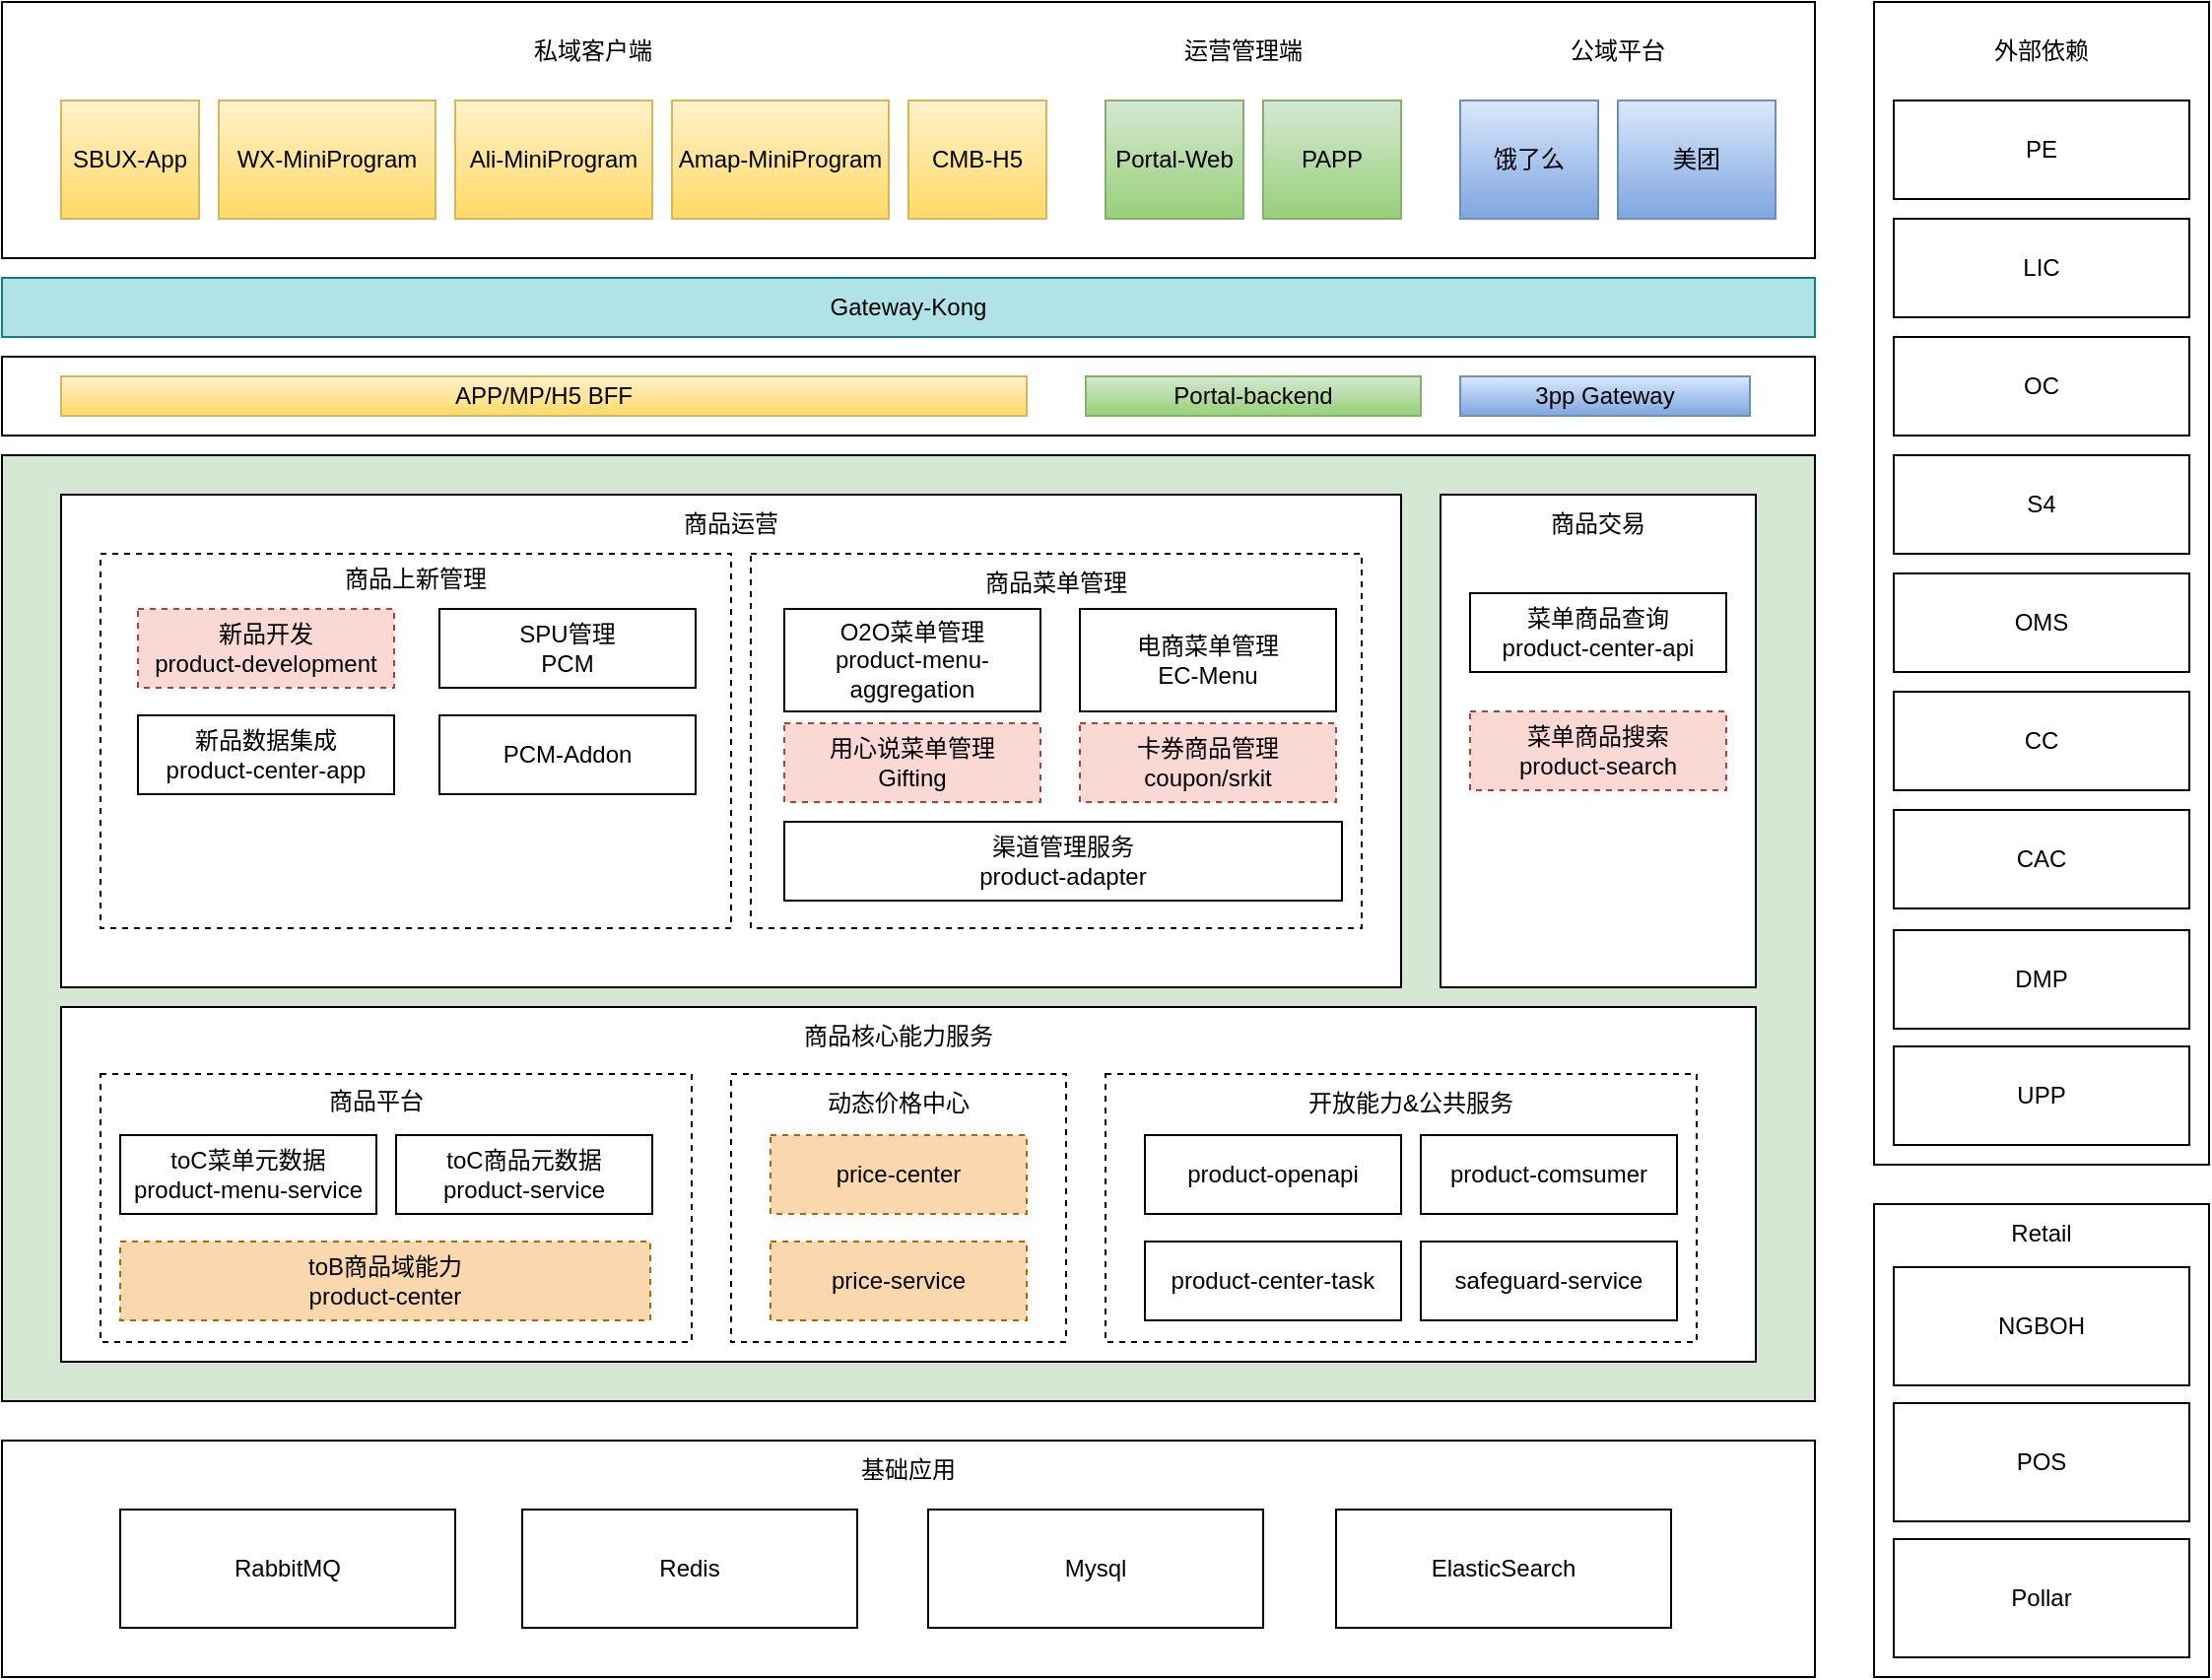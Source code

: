 <mxfile version="24.7.1" type="github">
  <diagram name="第 1 页" id="tmOE7NUKMIHg2Yb3rgT3">
    <mxGraphModel dx="1026" dy="604" grid="1" gridSize="10" guides="1" tooltips="1" connect="1" arrows="1" fold="1" page="1" pageScale="1" pageWidth="827" pageHeight="1169" math="0" shadow="0">
      <root>
        <mxCell id="0" />
        <mxCell id="1" parent="0" />
        <mxCell id="Do43LteANP22lVTqNA3v-1" value="" style="rounded=0;whiteSpace=wrap;html=1;fillColor=#D5E8D4;" parent="1" vertex="1">
          <mxGeometry x="150" y="260" width="920" height="480" as="geometry" />
        </mxCell>
        <mxCell id="Do43LteANP22lVTqNA3v-2" value="" style="rounded=0;whiteSpace=wrap;html=1;" parent="1" vertex="1">
          <mxGeometry x="880" y="280" width="160" height="250" as="geometry" />
        </mxCell>
        <mxCell id="Do43LteANP22lVTqNA3v-3" value="" style="rounded=0;whiteSpace=wrap;html=1;" parent="1" vertex="1">
          <mxGeometry x="180" y="280" width="680" height="250" as="geometry" />
        </mxCell>
        <mxCell id="Do43LteANP22lVTqNA3v-12" value="" style="rounded=0;whiteSpace=wrap;html=1;" parent="1" vertex="1">
          <mxGeometry x="180" y="540" width="860" height="180" as="geometry" />
        </mxCell>
        <mxCell id="Do43LteANP22lVTqNA3v-15" value="" style="rounded=0;whiteSpace=wrap;html=1;" parent="1" vertex="1">
          <mxGeometry x="150" y="760" width="920" height="120" as="geometry" />
        </mxCell>
        <mxCell id="Do43LteANP22lVTqNA3v-16" value="RabbitMQ" style="rounded=0;whiteSpace=wrap;html=1;" parent="1" vertex="1">
          <mxGeometry x="210" y="795" width="170" height="60" as="geometry" />
        </mxCell>
        <mxCell id="Do43LteANP22lVTqNA3v-17" value="Redis" style="rounded=0;whiteSpace=wrap;html=1;" parent="1" vertex="1">
          <mxGeometry x="414" y="795" width="170" height="60" as="geometry" />
        </mxCell>
        <mxCell id="Do43LteANP22lVTqNA3v-18" value="Mysql" style="rounded=0;whiteSpace=wrap;html=1;" parent="1" vertex="1">
          <mxGeometry x="620" y="795" width="170" height="60" as="geometry" />
        </mxCell>
        <mxCell id="Do43LteANP22lVTqNA3v-19" value="ElasticSearch" style="rounded=0;whiteSpace=wrap;html=1;" parent="1" vertex="1">
          <mxGeometry x="827" y="795" width="170" height="60" as="geometry" />
        </mxCell>
        <mxCell id="Do43LteANP22lVTqNA3v-20" value="商品运营" style="text;html=1;align=center;verticalAlign=middle;whiteSpace=wrap;rounded=0;" parent="1" vertex="1">
          <mxGeometry x="470" y="280" width="100" height="30" as="geometry" />
        </mxCell>
        <mxCell id="Do43LteANP22lVTqNA3v-21" value="商品交易" style="text;html=1;align=center;verticalAlign=middle;whiteSpace=wrap;rounded=0;" parent="1" vertex="1">
          <mxGeometry x="910" y="280" width="100" height="30" as="geometry" />
        </mxCell>
        <mxCell id="Do43LteANP22lVTqNA3v-22" value="商品核心能力服务" style="text;html=1;align=center;verticalAlign=middle;whiteSpace=wrap;rounded=0;" parent="1" vertex="1">
          <mxGeometry x="555" y="540" width="100" height="30" as="geometry" />
        </mxCell>
        <mxCell id="Do43LteANP22lVTqNA3v-23" value="基础应用" style="text;html=1;align=center;verticalAlign=middle;whiteSpace=wrap;rounded=0;" parent="1" vertex="1">
          <mxGeometry x="560" y="760" width="100" height="30" as="geometry" />
        </mxCell>
        <mxCell id="Do43LteANP22lVTqNA3v-24" value="" style="rounded=0;whiteSpace=wrap;html=1;" parent="1" vertex="1">
          <mxGeometry x="150" y="30" width="920" height="130" as="geometry" />
        </mxCell>
        <mxCell id="Do43LteANP22lVTqNA3v-25" value="SBUX-App" style="rounded=0;whiteSpace=wrap;html=1;fillColor=#fff2cc;gradientColor=#ffd966;strokeColor=#d6b656;" parent="1" vertex="1">
          <mxGeometry x="180" y="80" width="70" height="60" as="geometry" />
        </mxCell>
        <mxCell id="Do43LteANP22lVTqNA3v-26" value="WX-MiniProgram" style="rounded=0;whiteSpace=wrap;html=1;fillColor=#fff2cc;gradientColor=#ffd966;strokeColor=#d6b656;" parent="1" vertex="1">
          <mxGeometry x="260" y="80" width="110" height="60" as="geometry" />
        </mxCell>
        <mxCell id="Do43LteANP22lVTqNA3v-27" value="Ali-MiniProgram" style="rounded=0;whiteSpace=wrap;html=1;fillColor=#fff2cc;gradientColor=#ffd966;strokeColor=#d6b656;" parent="1" vertex="1">
          <mxGeometry x="380" y="80" width="100" height="60" as="geometry" />
        </mxCell>
        <mxCell id="Do43LteANP22lVTqNA3v-28" value="Amap-MiniProgram" style="rounded=0;whiteSpace=wrap;html=1;fillColor=#fff2cc;gradientColor=#ffd966;strokeColor=#d6b656;" parent="1" vertex="1">
          <mxGeometry x="490" y="80" width="110" height="60" as="geometry" />
        </mxCell>
        <mxCell id="Do43LteANP22lVTqNA3v-29" value="CMB-H5" style="rounded=0;whiteSpace=wrap;html=1;fillColor=#fff2cc;gradientColor=#ffd966;strokeColor=#d6b656;" parent="1" vertex="1">
          <mxGeometry x="610" y="80" width="70" height="60" as="geometry" />
        </mxCell>
        <mxCell id="Do43LteANP22lVTqNA3v-30" value="Gateway-Kong" style="rounded=0;whiteSpace=wrap;html=1;fillColor=#b0e3e6;strokeColor=#0e8088;" parent="1" vertex="1">
          <mxGeometry x="150" y="170" width="920" height="30" as="geometry" />
        </mxCell>
        <mxCell id="Do43LteANP22lVTqNA3v-31" value="" style="rounded=0;whiteSpace=wrap;html=1;" parent="1" vertex="1">
          <mxGeometry x="150" y="210" width="920" height="40" as="geometry" />
        </mxCell>
        <mxCell id="Do43LteANP22lVTqNA3v-32" value="APP/MP/H5 BFF" style="rounded=0;whiteSpace=wrap;html=1;fillColor=#fff2cc;gradientColor=#ffd966;strokeColor=#d6b656;" parent="1" vertex="1">
          <mxGeometry x="180" y="220" width="490" height="20" as="geometry" />
        </mxCell>
        <mxCell id="Do43LteANP22lVTqNA3v-33" value="Portal-backend" style="rounded=0;whiteSpace=wrap;html=1;fillColor=#d5e8d4;gradientColor=#97d077;strokeColor=#82b366;" parent="1" vertex="1">
          <mxGeometry x="700" y="220" width="170" height="20" as="geometry" />
        </mxCell>
        <mxCell id="Do43LteANP22lVTqNA3v-34" value="3pp Gateway" style="rounded=0;whiteSpace=wrap;html=1;fillColor=#dae8fc;gradientColor=#7ea6e0;strokeColor=#6c8ebf;" parent="1" vertex="1">
          <mxGeometry x="890" y="220" width="147" height="20" as="geometry" />
        </mxCell>
        <mxCell id="Do43LteANP22lVTqNA3v-35" value="Portal-Web" style="rounded=0;whiteSpace=wrap;html=1;fillColor=#d5e8d4;gradientColor=#97d077;strokeColor=#82b366;" parent="1" vertex="1">
          <mxGeometry x="710" y="80" width="70" height="60" as="geometry" />
        </mxCell>
        <mxCell id="Do43LteANP22lVTqNA3v-36" value="饿了么" style="rounded=0;whiteSpace=wrap;html=1;fillColor=#dae8fc;gradientColor=#7ea6e0;strokeColor=#6c8ebf;" parent="1" vertex="1">
          <mxGeometry x="890" y="80" width="70" height="60" as="geometry" />
        </mxCell>
        <mxCell id="Do43LteANP22lVTqNA3v-37" value="美团" style="rounded=0;whiteSpace=wrap;html=1;fillColor=#dae8fc;gradientColor=#7ea6e0;strokeColor=#6c8ebf;" parent="1" vertex="1">
          <mxGeometry x="970" y="80" width="80" height="60" as="geometry" />
        </mxCell>
        <mxCell id="Do43LteANP22lVTqNA3v-38" value="" style="rounded=0;whiteSpace=wrap;html=1;" parent="1" vertex="1">
          <mxGeometry x="1100" y="30" width="170" height="590" as="geometry" />
        </mxCell>
        <mxCell id="Do43LteANP22lVTqNA3v-39" value="" style="rounded=0;whiteSpace=wrap;html=1;" parent="1" vertex="1">
          <mxGeometry x="1100" y="640" width="170" height="240" as="geometry" />
        </mxCell>
        <mxCell id="Do43LteANP22lVTqNA3v-40" value="NGBOH" style="rounded=0;whiteSpace=wrap;html=1;" parent="1" vertex="1">
          <mxGeometry x="1110" y="672" width="150" height="60" as="geometry" />
        </mxCell>
        <mxCell id="Do43LteANP22lVTqNA3v-41" value="Pollar" style="rounded=0;whiteSpace=wrap;html=1;" parent="1" vertex="1">
          <mxGeometry x="1110" y="810" width="150" height="60" as="geometry" />
        </mxCell>
        <mxCell id="Do43LteANP22lVTqNA3v-42" value="PE" style="rounded=0;whiteSpace=wrap;html=1;" parent="1" vertex="1">
          <mxGeometry x="1110" y="80" width="150" height="50" as="geometry" />
        </mxCell>
        <mxCell id="Do43LteANP22lVTqNA3v-43" value="LIC" style="rounded=0;whiteSpace=wrap;html=1;" parent="1" vertex="1">
          <mxGeometry x="1110" y="140" width="150" height="50" as="geometry" />
        </mxCell>
        <mxCell id="Do43LteANP22lVTqNA3v-44" value="OC" style="rounded=0;whiteSpace=wrap;html=1;" parent="1" vertex="1">
          <mxGeometry x="1110" y="200" width="150" height="50" as="geometry" />
        </mxCell>
        <mxCell id="Do43LteANP22lVTqNA3v-45" value="S4" style="rounded=0;whiteSpace=wrap;html=1;" parent="1" vertex="1">
          <mxGeometry x="1110" y="260" width="150" height="50" as="geometry" />
        </mxCell>
        <mxCell id="Do43LteANP22lVTqNA3v-46" value="OMS" style="rounded=0;whiteSpace=wrap;html=1;" parent="1" vertex="1">
          <mxGeometry x="1110" y="320" width="150" height="50" as="geometry" />
        </mxCell>
        <mxCell id="Do43LteANP22lVTqNA3v-47" value="CC" style="rounded=0;whiteSpace=wrap;html=1;" parent="1" vertex="1">
          <mxGeometry x="1110" y="380" width="150" height="50" as="geometry" />
        </mxCell>
        <mxCell id="Do43LteANP22lVTqNA3v-48" value="CAC" style="rounded=0;whiteSpace=wrap;html=1;" parent="1" vertex="1">
          <mxGeometry x="1110" y="440" width="150" height="50" as="geometry" />
        </mxCell>
        <mxCell id="Do43LteANP22lVTqNA3v-49" value="DMP" style="rounded=0;whiteSpace=wrap;html=1;" parent="1" vertex="1">
          <mxGeometry x="1110" y="501" width="150" height="50" as="geometry" />
        </mxCell>
        <mxCell id="Do43LteANP22lVTqNA3v-50" value="私域客户端" style="text;html=1;align=center;verticalAlign=middle;whiteSpace=wrap;rounded=0;" parent="1" vertex="1">
          <mxGeometry x="400" y="40" width="100" height="30" as="geometry" />
        </mxCell>
        <mxCell id="Do43LteANP22lVTqNA3v-51" value="运营管理端" style="text;html=1;align=center;verticalAlign=middle;whiteSpace=wrap;rounded=0;" parent="1" vertex="1">
          <mxGeometry x="730" y="40" width="100" height="30" as="geometry" />
        </mxCell>
        <mxCell id="Do43LteANP22lVTqNA3v-52" value="公域平台" style="text;html=1;align=center;verticalAlign=middle;whiteSpace=wrap;rounded=0;" parent="1" vertex="1">
          <mxGeometry x="920" y="40" width="100" height="30" as="geometry" />
        </mxCell>
        <mxCell id="Do43LteANP22lVTqNA3v-53" value="PAPP" style="rounded=0;whiteSpace=wrap;html=1;fillColor=#d5e8d4;gradientColor=#97d077;strokeColor=#82b366;" parent="1" vertex="1">
          <mxGeometry x="790" y="80" width="70" height="60" as="geometry" />
        </mxCell>
        <mxCell id="Do43LteANP22lVTqNA3v-54" value="外部依赖" style="text;html=1;align=center;verticalAlign=middle;whiteSpace=wrap;rounded=0;" parent="1" vertex="1">
          <mxGeometry x="1135" y="40" width="100" height="30" as="geometry" />
        </mxCell>
        <mxCell id="Do43LteANP22lVTqNA3v-55" value="UPP" style="rounded=0;whiteSpace=wrap;html=1;" parent="1" vertex="1">
          <mxGeometry x="1110" y="560" width="150" height="50" as="geometry" />
        </mxCell>
        <mxCell id="Do43LteANP22lVTqNA3v-58" value="Retail" style="text;html=1;align=center;verticalAlign=middle;whiteSpace=wrap;rounded=0;" parent="1" vertex="1">
          <mxGeometry x="1135" y="640" width="100" height="30" as="geometry" />
        </mxCell>
        <mxCell id="LtyICD8R8VulGxjnEohn-11" value="" style="rounded=0;whiteSpace=wrap;html=1;dashed=1;" parent="1" vertex="1">
          <mxGeometry x="200" y="574" width="300" height="136" as="geometry" />
        </mxCell>
        <mxCell id="Do43LteANP22lVTqNA3v-13" value="toB商品域能力&lt;br&gt;product-center" style="rounded=0;whiteSpace=wrap;html=1;dashed=1;fillColor=#fad7ac;strokeColor=#b46504;" parent="1" vertex="1">
          <mxGeometry x="210" y="659" width="269" height="40" as="geometry" />
        </mxCell>
        <mxCell id="Do43LteANP22lVTqNA3v-14" value="toC商品元数据&lt;br&gt;product-service" style="rounded=0;whiteSpace=wrap;html=1;" parent="1" vertex="1">
          <mxGeometry x="350" y="605" width="130" height="40" as="geometry" />
        </mxCell>
        <mxCell id="LtyICD8R8VulGxjnEohn-4" value="toC菜单元数据&lt;br&gt;product-menu-service" style="rounded=0;whiteSpace=wrap;html=1;" parent="1" vertex="1">
          <mxGeometry x="210" y="605" width="130" height="40" as="geometry" />
        </mxCell>
        <mxCell id="LtyICD8R8VulGxjnEohn-12" value="" style="rounded=0;whiteSpace=wrap;html=1;dashed=1;" parent="1" vertex="1">
          <mxGeometry x="520" y="574" width="170" height="136" as="geometry" />
        </mxCell>
        <mxCell id="LtyICD8R8VulGxjnEohn-5" value="price-center" style="rounded=0;whiteSpace=wrap;html=1;fillColor=#fad7ac;strokeColor=#b46504;dashed=1;" parent="1" vertex="1">
          <mxGeometry x="540" y="605" width="130" height="40" as="geometry" />
        </mxCell>
        <mxCell id="LtyICD8R8VulGxjnEohn-6" value="price-service" style="rounded=0;whiteSpace=wrap;html=1;fillColor=#fad7ac;strokeColor=#b46504;dashed=1;" parent="1" vertex="1">
          <mxGeometry x="540" y="659" width="130" height="40" as="geometry" />
        </mxCell>
        <mxCell id="LtyICD8R8VulGxjnEohn-13" value="" style="rounded=0;whiteSpace=wrap;html=1;dashed=1;" parent="1" vertex="1">
          <mxGeometry x="710" y="574" width="300" height="136" as="geometry" />
        </mxCell>
        <mxCell id="LtyICD8R8VulGxjnEohn-7" value="product-openapi" style="rounded=0;whiteSpace=wrap;html=1;" parent="1" vertex="1">
          <mxGeometry x="730" y="605" width="130" height="40" as="geometry" />
        </mxCell>
        <mxCell id="LtyICD8R8VulGxjnEohn-8" value="product-comsumer" style="rounded=0;whiteSpace=wrap;html=1;" parent="1" vertex="1">
          <mxGeometry x="870" y="605" width="130" height="40" as="geometry" />
        </mxCell>
        <mxCell id="LtyICD8R8VulGxjnEohn-9" value="product-center-task" style="rounded=0;whiteSpace=wrap;html=1;" parent="1" vertex="1">
          <mxGeometry x="730" y="659" width="130" height="40" as="geometry" />
        </mxCell>
        <mxCell id="LtyICD8R8VulGxjnEohn-10" value="safeguard-service" style="rounded=0;whiteSpace=wrap;html=1;" parent="1" vertex="1">
          <mxGeometry x="870" y="659" width="130" height="40" as="geometry" />
        </mxCell>
        <mxCell id="LtyICD8R8VulGxjnEohn-14" value="菜单商品查询&lt;br&gt;product-center-api" style="rounded=0;whiteSpace=wrap;html=1;" parent="1" vertex="1">
          <mxGeometry x="895" y="330" width="130" height="40" as="geometry" />
        </mxCell>
        <mxCell id="LtyICD8R8VulGxjnEohn-16" value="菜单商品搜索&lt;br&gt;product-search" style="rounded=0;whiteSpace=wrap;html=1;fillColor=#fad9d5;strokeColor=#ae4132;dashed=1;" parent="1" vertex="1">
          <mxGeometry x="895" y="390" width="130" height="40" as="geometry" />
        </mxCell>
        <mxCell id="LtyICD8R8VulGxjnEohn-22" value="" style="rounded=0;whiteSpace=wrap;html=1;dashed=1;" parent="1" vertex="1">
          <mxGeometry x="200" y="310" width="320" height="190" as="geometry" />
        </mxCell>
        <mxCell id="LtyICD8R8VulGxjnEohn-23" value="" style="rounded=0;whiteSpace=wrap;html=1;dashed=1;" parent="1" vertex="1">
          <mxGeometry x="530" y="310" width="310" height="190" as="geometry" />
        </mxCell>
        <mxCell id="Do43LteANP22lVTqNA3v-9" value="&lt;div&gt;新品开发&lt;/div&gt;product-development" style="rounded=0;whiteSpace=wrap;html=1;fillColor=#fad9d5;strokeColor=#ae4132;dashed=1;" parent="1" vertex="1">
          <mxGeometry x="219" y="338" width="130" height="40" as="geometry" />
        </mxCell>
        <mxCell id="LtyICD8R8VulGxjnEohn-1" value="新品数据集成&lt;br&gt;product-center-app" style="rounded=0;whiteSpace=wrap;html=1;" parent="1" vertex="1">
          <mxGeometry x="219" y="392" width="130" height="40" as="geometry" />
        </mxCell>
        <mxCell id="LtyICD8R8VulGxjnEohn-2" value="SPU管理&lt;br&gt;PCM" style="rounded=0;whiteSpace=wrap;html=1;" parent="1" vertex="1">
          <mxGeometry x="372" y="338" width="130" height="40" as="geometry" />
        </mxCell>
        <mxCell id="LtyICD8R8VulGxjnEohn-3" value="PCM-Addon" style="rounded=0;whiteSpace=wrap;html=1;" parent="1" vertex="1">
          <mxGeometry x="372" y="392" width="130" height="40" as="geometry" />
        </mxCell>
        <mxCell id="LtyICD8R8VulGxjnEohn-17" value="O2O菜单管理&lt;br&gt;product-menu-aggregation" style="rounded=0;whiteSpace=wrap;html=1;" parent="1" vertex="1">
          <mxGeometry x="547" y="338" width="130" height="52" as="geometry" />
        </mxCell>
        <mxCell id="LtyICD8R8VulGxjnEohn-18" value="电商菜单管理&lt;br&gt;EC-Menu" style="rounded=0;whiteSpace=wrap;html=1;" parent="1" vertex="1">
          <mxGeometry x="697" y="338" width="130" height="52" as="geometry" />
        </mxCell>
        <mxCell id="LtyICD8R8VulGxjnEohn-19" value="&lt;div class=&quot;lake-content&quot;&gt;&lt;span class=&quot;ne-text&quot;&gt;渠道管理服务&lt;/span&gt;&lt;/div&gt;product-adapter" style="rounded=0;whiteSpace=wrap;html=1;" parent="1" vertex="1">
          <mxGeometry x="547" y="446" width="283" height="40" as="geometry" />
        </mxCell>
        <mxCell id="LtyICD8R8VulGxjnEohn-20" value="卡券商品管理&lt;br&gt;coupon/srkit" style="rounded=0;whiteSpace=wrap;html=1;dashed=1;fillColor=#fad9d5;strokeColor=#ae4132;" parent="1" vertex="1">
          <mxGeometry x="697" y="396" width="130" height="40" as="geometry" />
        </mxCell>
        <mxCell id="LtyICD8R8VulGxjnEohn-21" value="用心说菜单管理&lt;br&gt;Gifting" style="rounded=0;whiteSpace=wrap;html=1;dashed=1;fillColor=#fad9d5;strokeColor=#ae4132;" parent="1" vertex="1">
          <mxGeometry x="547" y="396" width="130" height="40" as="geometry" />
        </mxCell>
        <mxCell id="LtyICD8R8VulGxjnEohn-24" value="商品上新管理" style="text;html=1;align=center;verticalAlign=middle;whiteSpace=wrap;rounded=0;" parent="1" vertex="1">
          <mxGeometry x="310" y="308" width="100" height="30" as="geometry" />
        </mxCell>
        <mxCell id="LtyICD8R8VulGxjnEohn-25" value="商品菜单管理" style="text;html=1;align=center;verticalAlign=middle;whiteSpace=wrap;rounded=0;" parent="1" vertex="1">
          <mxGeometry x="635" y="310" width="100" height="30" as="geometry" />
        </mxCell>
        <mxCell id="LtyICD8R8VulGxjnEohn-26" value="POS" style="rounded=0;whiteSpace=wrap;html=1;" parent="1" vertex="1">
          <mxGeometry x="1110" y="741" width="150" height="60" as="geometry" />
        </mxCell>
        <mxCell id="LtyICD8R8VulGxjnEohn-27" value="商品平台" style="text;html=1;align=center;verticalAlign=middle;whiteSpace=wrap;rounded=0;" parent="1" vertex="1">
          <mxGeometry x="290" y="573" width="100" height="30" as="geometry" />
        </mxCell>
        <mxCell id="LtyICD8R8VulGxjnEohn-28" value="动态价格中心" style="text;html=1;align=center;verticalAlign=middle;whiteSpace=wrap;rounded=0;" parent="1" vertex="1">
          <mxGeometry x="555" y="574" width="100" height="30" as="geometry" />
        </mxCell>
        <mxCell id="LtyICD8R8VulGxjnEohn-29" value="开放能力&amp;amp;公共服务" style="text;html=1;align=center;verticalAlign=middle;whiteSpace=wrap;rounded=0;" parent="1" vertex="1">
          <mxGeometry x="810" y="574" width="110" height="30" as="geometry" />
        </mxCell>
      </root>
    </mxGraphModel>
  </diagram>
</mxfile>
